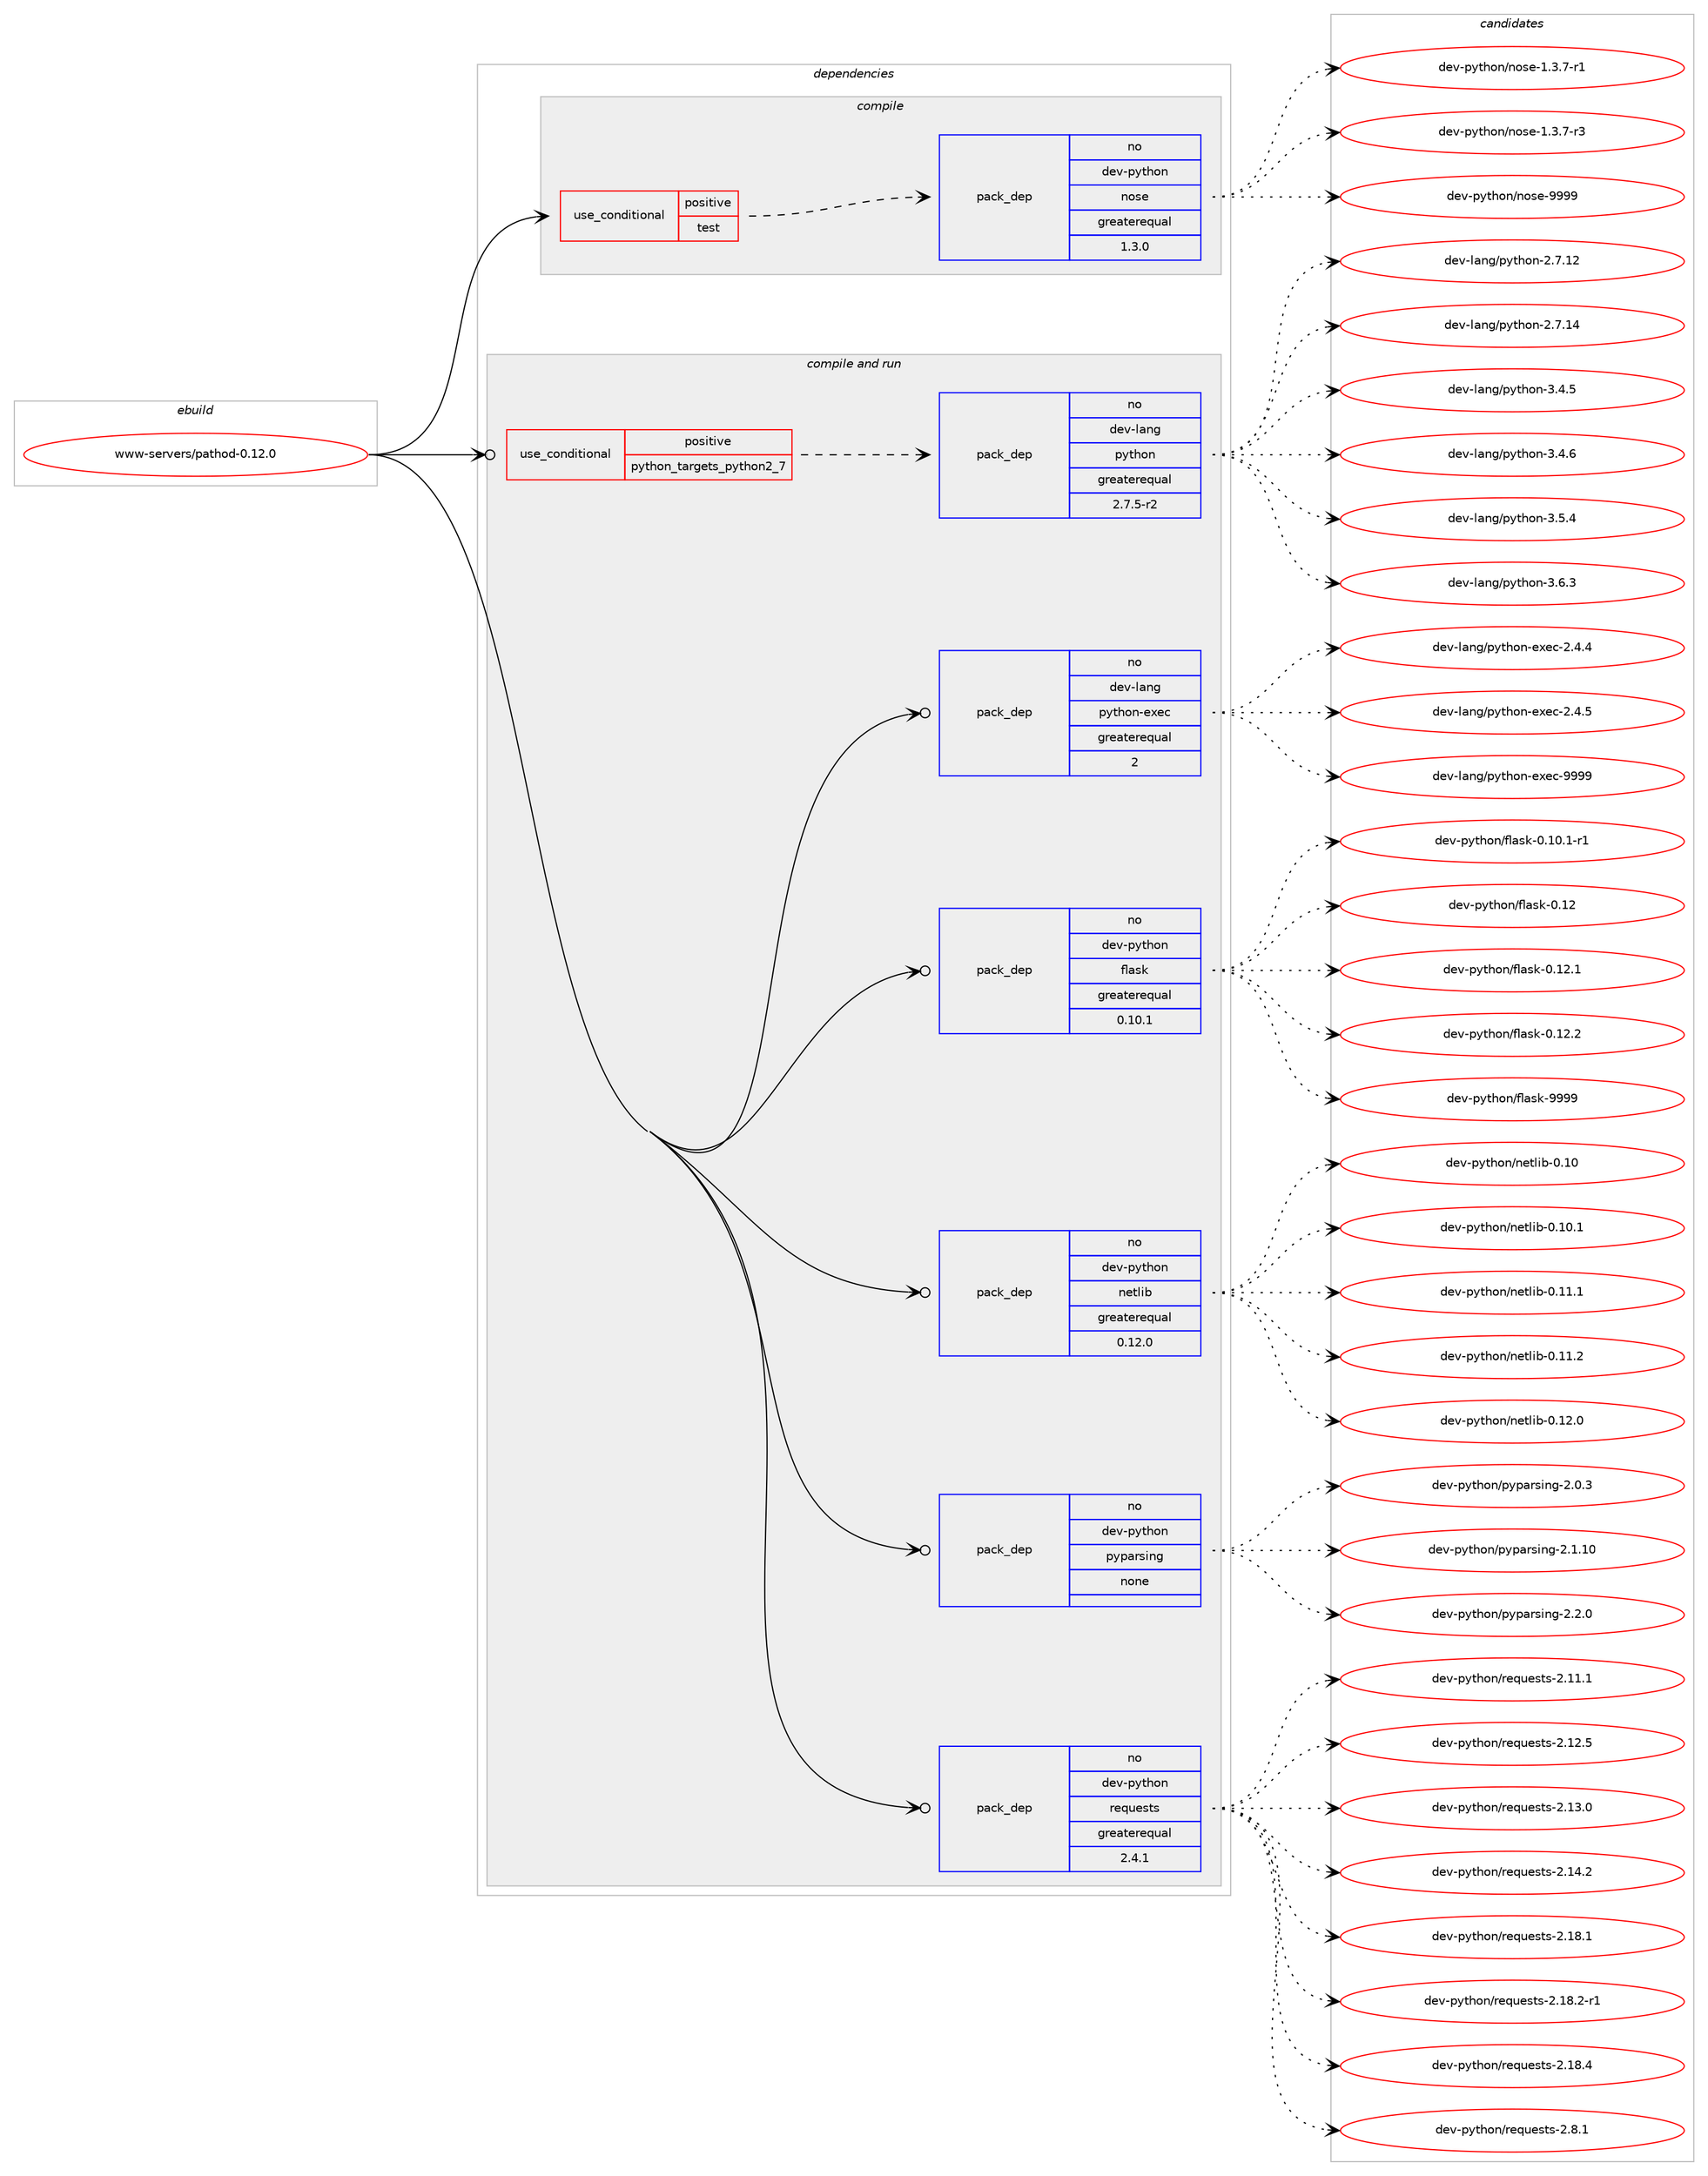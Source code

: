 digraph prolog {

# *************
# Graph options
# *************

newrank=true;
concentrate=true;
compound=true;
graph [rankdir=LR,fontname=Helvetica,fontsize=10,ranksep=1.5];#, ranksep=2.5, nodesep=0.2];
edge  [arrowhead=vee];
node  [fontname=Helvetica,fontsize=10];

# **********
# The ebuild
# **********

subgraph cluster_leftcol {
color=gray;
rank=same;
label=<<i>ebuild</i>>;
id [label="www-servers/pathod-0.12.0", color=red, width=4, href="../www-servers/pathod-0.12.0.svg"];
}

# ****************
# The dependencies
# ****************

subgraph cluster_midcol {
color=gray;
label=<<i>dependencies</i>>;
subgraph cluster_compile {
fillcolor="#eeeeee";
style=filled;
label=<<i>compile</i>>;
subgraph cond121036 {
dependency507804 [label=<<TABLE BORDER="0" CELLBORDER="1" CELLSPACING="0" CELLPADDING="4"><TR><TD ROWSPAN="3" CELLPADDING="10">use_conditional</TD></TR><TR><TD>positive</TD></TR><TR><TD>test</TD></TR></TABLE>>, shape=none, color=red];
subgraph pack377453 {
dependency507805 [label=<<TABLE BORDER="0" CELLBORDER="1" CELLSPACING="0" CELLPADDING="4" WIDTH="220"><TR><TD ROWSPAN="6" CELLPADDING="30">pack_dep</TD></TR><TR><TD WIDTH="110">no</TD></TR><TR><TD>dev-python</TD></TR><TR><TD>nose</TD></TR><TR><TD>greaterequal</TD></TR><TR><TD>1.3.0</TD></TR></TABLE>>, shape=none, color=blue];
}
dependency507804:e -> dependency507805:w [weight=20,style="dashed",arrowhead="vee"];
}
id:e -> dependency507804:w [weight=20,style="solid",arrowhead="vee"];
}
subgraph cluster_compileandrun {
fillcolor="#eeeeee";
style=filled;
label=<<i>compile and run</i>>;
subgraph cond121037 {
dependency507806 [label=<<TABLE BORDER="0" CELLBORDER="1" CELLSPACING="0" CELLPADDING="4"><TR><TD ROWSPAN="3" CELLPADDING="10">use_conditional</TD></TR><TR><TD>positive</TD></TR><TR><TD>python_targets_python2_7</TD></TR></TABLE>>, shape=none, color=red];
subgraph pack377454 {
dependency507807 [label=<<TABLE BORDER="0" CELLBORDER="1" CELLSPACING="0" CELLPADDING="4" WIDTH="220"><TR><TD ROWSPAN="6" CELLPADDING="30">pack_dep</TD></TR><TR><TD WIDTH="110">no</TD></TR><TR><TD>dev-lang</TD></TR><TR><TD>python</TD></TR><TR><TD>greaterequal</TD></TR><TR><TD>2.7.5-r2</TD></TR></TABLE>>, shape=none, color=blue];
}
dependency507806:e -> dependency507807:w [weight=20,style="dashed",arrowhead="vee"];
}
id:e -> dependency507806:w [weight=20,style="solid",arrowhead="odotvee"];
subgraph pack377455 {
dependency507808 [label=<<TABLE BORDER="0" CELLBORDER="1" CELLSPACING="0" CELLPADDING="4" WIDTH="220"><TR><TD ROWSPAN="6" CELLPADDING="30">pack_dep</TD></TR><TR><TD WIDTH="110">no</TD></TR><TR><TD>dev-lang</TD></TR><TR><TD>python-exec</TD></TR><TR><TD>greaterequal</TD></TR><TR><TD>2</TD></TR></TABLE>>, shape=none, color=blue];
}
id:e -> dependency507808:w [weight=20,style="solid",arrowhead="odotvee"];
subgraph pack377456 {
dependency507809 [label=<<TABLE BORDER="0" CELLBORDER="1" CELLSPACING="0" CELLPADDING="4" WIDTH="220"><TR><TD ROWSPAN="6" CELLPADDING="30">pack_dep</TD></TR><TR><TD WIDTH="110">no</TD></TR><TR><TD>dev-python</TD></TR><TR><TD>flask</TD></TR><TR><TD>greaterequal</TD></TR><TR><TD>0.10.1</TD></TR></TABLE>>, shape=none, color=blue];
}
id:e -> dependency507809:w [weight=20,style="solid",arrowhead="odotvee"];
subgraph pack377457 {
dependency507810 [label=<<TABLE BORDER="0" CELLBORDER="1" CELLSPACING="0" CELLPADDING="4" WIDTH="220"><TR><TD ROWSPAN="6" CELLPADDING="30">pack_dep</TD></TR><TR><TD WIDTH="110">no</TD></TR><TR><TD>dev-python</TD></TR><TR><TD>netlib</TD></TR><TR><TD>greaterequal</TD></TR><TR><TD>0.12.0</TD></TR></TABLE>>, shape=none, color=blue];
}
id:e -> dependency507810:w [weight=20,style="solid",arrowhead="odotvee"];
subgraph pack377458 {
dependency507811 [label=<<TABLE BORDER="0" CELLBORDER="1" CELLSPACING="0" CELLPADDING="4" WIDTH="220"><TR><TD ROWSPAN="6" CELLPADDING="30">pack_dep</TD></TR><TR><TD WIDTH="110">no</TD></TR><TR><TD>dev-python</TD></TR><TR><TD>pyparsing</TD></TR><TR><TD>none</TD></TR><TR><TD></TD></TR></TABLE>>, shape=none, color=blue];
}
id:e -> dependency507811:w [weight=20,style="solid",arrowhead="odotvee"];
subgraph pack377459 {
dependency507812 [label=<<TABLE BORDER="0" CELLBORDER="1" CELLSPACING="0" CELLPADDING="4" WIDTH="220"><TR><TD ROWSPAN="6" CELLPADDING="30">pack_dep</TD></TR><TR><TD WIDTH="110">no</TD></TR><TR><TD>dev-python</TD></TR><TR><TD>requests</TD></TR><TR><TD>greaterequal</TD></TR><TR><TD>2.4.1</TD></TR></TABLE>>, shape=none, color=blue];
}
id:e -> dependency507812:w [weight=20,style="solid",arrowhead="odotvee"];
}
subgraph cluster_run {
fillcolor="#eeeeee";
style=filled;
label=<<i>run</i>>;
}
}

# **************
# The candidates
# **************

subgraph cluster_choices {
rank=same;
color=gray;
label=<<i>candidates</i>>;

subgraph choice377453 {
color=black;
nodesep=1;
choice10010111845112121116104111110471101111151014549465146554511449 [label="dev-python/nose-1.3.7-r1", color=red, width=4,href="../dev-python/nose-1.3.7-r1.svg"];
choice10010111845112121116104111110471101111151014549465146554511451 [label="dev-python/nose-1.3.7-r3", color=red, width=4,href="../dev-python/nose-1.3.7-r3.svg"];
choice10010111845112121116104111110471101111151014557575757 [label="dev-python/nose-9999", color=red, width=4,href="../dev-python/nose-9999.svg"];
dependency507805:e -> choice10010111845112121116104111110471101111151014549465146554511449:w [style=dotted,weight="100"];
dependency507805:e -> choice10010111845112121116104111110471101111151014549465146554511451:w [style=dotted,weight="100"];
dependency507805:e -> choice10010111845112121116104111110471101111151014557575757:w [style=dotted,weight="100"];
}
subgraph choice377454 {
color=black;
nodesep=1;
choice10010111845108971101034711212111610411111045504655464950 [label="dev-lang/python-2.7.12", color=red, width=4,href="../dev-lang/python-2.7.12.svg"];
choice10010111845108971101034711212111610411111045504655464952 [label="dev-lang/python-2.7.14", color=red, width=4,href="../dev-lang/python-2.7.14.svg"];
choice100101118451089711010347112121116104111110455146524653 [label="dev-lang/python-3.4.5", color=red, width=4,href="../dev-lang/python-3.4.5.svg"];
choice100101118451089711010347112121116104111110455146524654 [label="dev-lang/python-3.4.6", color=red, width=4,href="../dev-lang/python-3.4.6.svg"];
choice100101118451089711010347112121116104111110455146534652 [label="dev-lang/python-3.5.4", color=red, width=4,href="../dev-lang/python-3.5.4.svg"];
choice100101118451089711010347112121116104111110455146544651 [label="dev-lang/python-3.6.3", color=red, width=4,href="../dev-lang/python-3.6.3.svg"];
dependency507807:e -> choice10010111845108971101034711212111610411111045504655464950:w [style=dotted,weight="100"];
dependency507807:e -> choice10010111845108971101034711212111610411111045504655464952:w [style=dotted,weight="100"];
dependency507807:e -> choice100101118451089711010347112121116104111110455146524653:w [style=dotted,weight="100"];
dependency507807:e -> choice100101118451089711010347112121116104111110455146524654:w [style=dotted,weight="100"];
dependency507807:e -> choice100101118451089711010347112121116104111110455146534652:w [style=dotted,weight="100"];
dependency507807:e -> choice100101118451089711010347112121116104111110455146544651:w [style=dotted,weight="100"];
}
subgraph choice377455 {
color=black;
nodesep=1;
choice1001011184510897110103471121211161041111104510112010199455046524652 [label="dev-lang/python-exec-2.4.4", color=red, width=4,href="../dev-lang/python-exec-2.4.4.svg"];
choice1001011184510897110103471121211161041111104510112010199455046524653 [label="dev-lang/python-exec-2.4.5", color=red, width=4,href="../dev-lang/python-exec-2.4.5.svg"];
choice10010111845108971101034711212111610411111045101120101994557575757 [label="dev-lang/python-exec-9999", color=red, width=4,href="../dev-lang/python-exec-9999.svg"];
dependency507808:e -> choice1001011184510897110103471121211161041111104510112010199455046524652:w [style=dotted,weight="100"];
dependency507808:e -> choice1001011184510897110103471121211161041111104510112010199455046524653:w [style=dotted,weight="100"];
dependency507808:e -> choice10010111845108971101034711212111610411111045101120101994557575757:w [style=dotted,weight="100"];
}
subgraph choice377456 {
color=black;
nodesep=1;
choice100101118451121211161041111104710210897115107454846494846494511449 [label="dev-python/flask-0.10.1-r1", color=red, width=4,href="../dev-python/flask-0.10.1-r1.svg"];
choice1001011184511212111610411111047102108971151074548464950 [label="dev-python/flask-0.12", color=red, width=4,href="../dev-python/flask-0.12.svg"];
choice10010111845112121116104111110471021089711510745484649504649 [label="dev-python/flask-0.12.1", color=red, width=4,href="../dev-python/flask-0.12.1.svg"];
choice10010111845112121116104111110471021089711510745484649504650 [label="dev-python/flask-0.12.2", color=red, width=4,href="../dev-python/flask-0.12.2.svg"];
choice1001011184511212111610411111047102108971151074557575757 [label="dev-python/flask-9999", color=red, width=4,href="../dev-python/flask-9999.svg"];
dependency507809:e -> choice100101118451121211161041111104710210897115107454846494846494511449:w [style=dotted,weight="100"];
dependency507809:e -> choice1001011184511212111610411111047102108971151074548464950:w [style=dotted,weight="100"];
dependency507809:e -> choice10010111845112121116104111110471021089711510745484649504649:w [style=dotted,weight="100"];
dependency507809:e -> choice10010111845112121116104111110471021089711510745484649504650:w [style=dotted,weight="100"];
dependency507809:e -> choice1001011184511212111610411111047102108971151074557575757:w [style=dotted,weight="100"];
}
subgraph choice377457 {
color=black;
nodesep=1;
choice1001011184511212111610411111047110101116108105984548464948 [label="dev-python/netlib-0.10", color=red, width=4,href="../dev-python/netlib-0.10.svg"];
choice10010111845112121116104111110471101011161081059845484649484649 [label="dev-python/netlib-0.10.1", color=red, width=4,href="../dev-python/netlib-0.10.1.svg"];
choice10010111845112121116104111110471101011161081059845484649494649 [label="dev-python/netlib-0.11.1", color=red, width=4,href="../dev-python/netlib-0.11.1.svg"];
choice10010111845112121116104111110471101011161081059845484649494650 [label="dev-python/netlib-0.11.2", color=red, width=4,href="../dev-python/netlib-0.11.2.svg"];
choice10010111845112121116104111110471101011161081059845484649504648 [label="dev-python/netlib-0.12.0", color=red, width=4,href="../dev-python/netlib-0.12.0.svg"];
dependency507810:e -> choice1001011184511212111610411111047110101116108105984548464948:w [style=dotted,weight="100"];
dependency507810:e -> choice10010111845112121116104111110471101011161081059845484649484649:w [style=dotted,weight="100"];
dependency507810:e -> choice10010111845112121116104111110471101011161081059845484649494649:w [style=dotted,weight="100"];
dependency507810:e -> choice10010111845112121116104111110471101011161081059845484649494650:w [style=dotted,weight="100"];
dependency507810:e -> choice10010111845112121116104111110471101011161081059845484649504648:w [style=dotted,weight="100"];
}
subgraph choice377458 {
color=black;
nodesep=1;
choice100101118451121211161041111104711212111297114115105110103455046484651 [label="dev-python/pyparsing-2.0.3", color=red, width=4,href="../dev-python/pyparsing-2.0.3.svg"];
choice10010111845112121116104111110471121211129711411510511010345504649464948 [label="dev-python/pyparsing-2.1.10", color=red, width=4,href="../dev-python/pyparsing-2.1.10.svg"];
choice100101118451121211161041111104711212111297114115105110103455046504648 [label="dev-python/pyparsing-2.2.0", color=red, width=4,href="../dev-python/pyparsing-2.2.0.svg"];
dependency507811:e -> choice100101118451121211161041111104711212111297114115105110103455046484651:w [style=dotted,weight="100"];
dependency507811:e -> choice10010111845112121116104111110471121211129711411510511010345504649464948:w [style=dotted,weight="100"];
dependency507811:e -> choice100101118451121211161041111104711212111297114115105110103455046504648:w [style=dotted,weight="100"];
}
subgraph choice377459 {
color=black;
nodesep=1;
choice100101118451121211161041111104711410111311710111511611545504649494649 [label="dev-python/requests-2.11.1", color=red, width=4,href="../dev-python/requests-2.11.1.svg"];
choice100101118451121211161041111104711410111311710111511611545504649504653 [label="dev-python/requests-2.12.5", color=red, width=4,href="../dev-python/requests-2.12.5.svg"];
choice100101118451121211161041111104711410111311710111511611545504649514648 [label="dev-python/requests-2.13.0", color=red, width=4,href="../dev-python/requests-2.13.0.svg"];
choice100101118451121211161041111104711410111311710111511611545504649524650 [label="dev-python/requests-2.14.2", color=red, width=4,href="../dev-python/requests-2.14.2.svg"];
choice100101118451121211161041111104711410111311710111511611545504649564649 [label="dev-python/requests-2.18.1", color=red, width=4,href="../dev-python/requests-2.18.1.svg"];
choice1001011184511212111610411111047114101113117101115116115455046495646504511449 [label="dev-python/requests-2.18.2-r1", color=red, width=4,href="../dev-python/requests-2.18.2-r1.svg"];
choice100101118451121211161041111104711410111311710111511611545504649564652 [label="dev-python/requests-2.18.4", color=red, width=4,href="../dev-python/requests-2.18.4.svg"];
choice1001011184511212111610411111047114101113117101115116115455046564649 [label="dev-python/requests-2.8.1", color=red, width=4,href="../dev-python/requests-2.8.1.svg"];
dependency507812:e -> choice100101118451121211161041111104711410111311710111511611545504649494649:w [style=dotted,weight="100"];
dependency507812:e -> choice100101118451121211161041111104711410111311710111511611545504649504653:w [style=dotted,weight="100"];
dependency507812:e -> choice100101118451121211161041111104711410111311710111511611545504649514648:w [style=dotted,weight="100"];
dependency507812:e -> choice100101118451121211161041111104711410111311710111511611545504649524650:w [style=dotted,weight="100"];
dependency507812:e -> choice100101118451121211161041111104711410111311710111511611545504649564649:w [style=dotted,weight="100"];
dependency507812:e -> choice1001011184511212111610411111047114101113117101115116115455046495646504511449:w [style=dotted,weight="100"];
dependency507812:e -> choice100101118451121211161041111104711410111311710111511611545504649564652:w [style=dotted,weight="100"];
dependency507812:e -> choice1001011184511212111610411111047114101113117101115116115455046564649:w [style=dotted,weight="100"];
}
}

}
